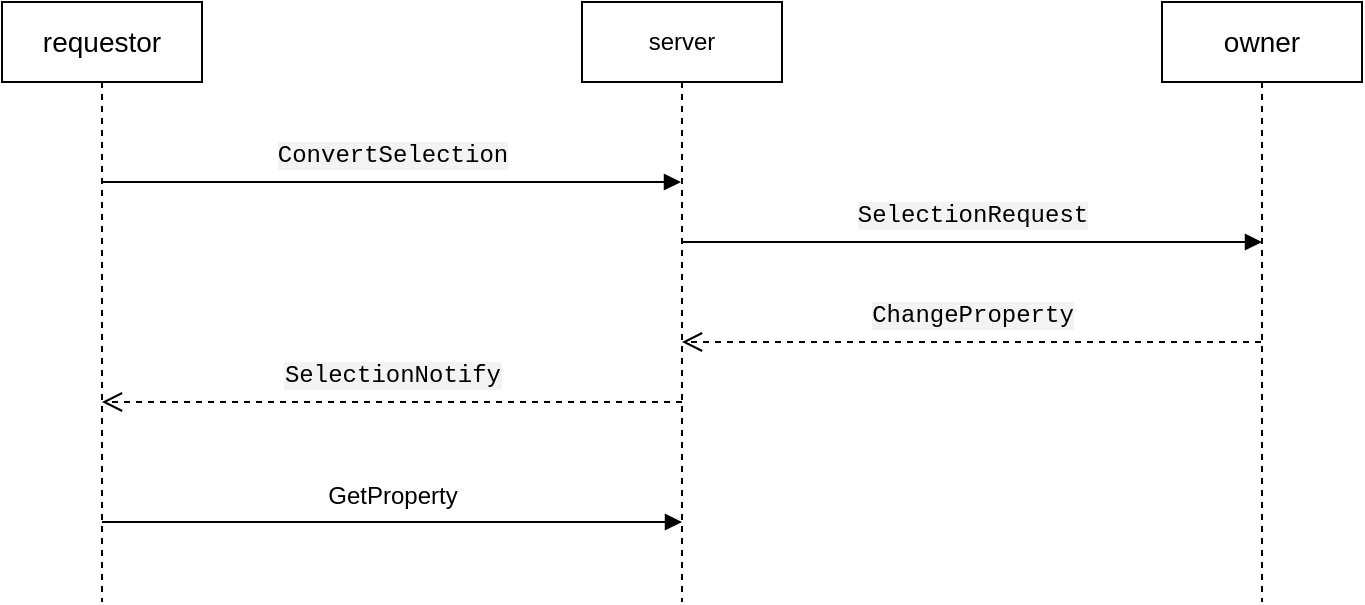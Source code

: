 <mxfile version="24.8.3">
  <diagram name="第 1 页" id="UVD6TlpwvgwvJdqBQlHI">
    <mxGraphModel dx="1434" dy="738" grid="1" gridSize="10" guides="1" tooltips="1" connect="1" arrows="1" fold="1" page="1" pageScale="1" pageWidth="827" pageHeight="1169" math="0" shadow="0">
      <root>
        <mxCell id="0" />
        <mxCell id="1" parent="0" />
        <mxCell id="pV85LqIiL528oviQ5pPH-1" value="&lt;article data-content=&quot;[{&amp;quot;type&amp;quot;:&amp;quot;block&amp;quot;,&amp;quot;id&amp;quot;:&amp;quot;aEuA-1730951918483&amp;quot;,&amp;quot;name&amp;quot;:&amp;quot;paragraph&amp;quot;,&amp;quot;data&amp;quot;:{},&amp;quot;nodes&amp;quot;:[{&amp;quot;type&amp;quot;:&amp;quot;text&amp;quot;,&amp;quot;id&amp;quot;:&amp;quot;JCrA-1730877687863&amp;quot;,&amp;quot;leaves&amp;quot;:[{&amp;quot;text&amp;quot;:&amp;quot;owner&amp;quot;,&amp;quot;marks&amp;quot;:[]}]}]}]&quot;&gt;&lt;div style=&quot;white-space-collapse: preserve; line-height: 1.75; font-size: 14px; text-align: left;&quot;&gt;owner&lt;/div&gt;&lt;/article&gt;" style="shape=umlLifeline;perimeter=lifelinePerimeter;whiteSpace=wrap;html=1;container=1;dropTarget=0;collapsible=0;recursiveResize=0;outlineConnect=0;portConstraint=eastwest;newEdgeStyle={&quot;curved&quot;:0,&quot;rounded&quot;:0};" vertex="1" parent="1">
          <mxGeometry x="670" y="160" width="100" height="300" as="geometry" />
        </mxCell>
        <mxCell id="pV85LqIiL528oviQ5pPH-2" value="&lt;article data-content=&quot;[{&amp;quot;type&amp;quot;:&amp;quot;block&amp;quot;,&amp;quot;id&amp;quot;:&amp;quot;F44P-1730951996531&amp;quot;,&amp;quot;name&amp;quot;:&amp;quot;paragraph&amp;quot;,&amp;quot;data&amp;quot;:{},&amp;quot;nodes&amp;quot;:[{&amp;quot;type&amp;quot;:&amp;quot;text&amp;quot;,&amp;quot;id&amp;quot;:&amp;quot;avoz-1730877687871&amp;quot;,&amp;quot;leaves&amp;quot;:[{&amp;quot;text&amp;quot;:&amp;quot;requestor&amp;quot;,&amp;quot;marks&amp;quot;:[]}]}]}]&quot;&gt;&lt;div style=&quot;white-space-collapse: preserve; line-height: 1.75; font-size: 14px; text-align: left;&quot;&gt;requestor&lt;/div&gt;&lt;/article&gt;" style="shape=umlLifeline;perimeter=lifelinePerimeter;whiteSpace=wrap;html=1;container=1;dropTarget=0;collapsible=0;recursiveResize=0;outlineConnect=0;portConstraint=eastwest;newEdgeStyle={&quot;curved&quot;:0,&quot;rounded&quot;:0};" vertex="1" parent="1">
          <mxGeometry x="90" y="160" width="100" height="300" as="geometry" />
        </mxCell>
        <mxCell id="pV85LqIiL528oviQ5pPH-5" value="server" style="shape=umlLifeline;perimeter=lifelinePerimeter;whiteSpace=wrap;html=1;container=1;dropTarget=0;collapsible=0;recursiveResize=0;outlineConnect=0;portConstraint=eastwest;newEdgeStyle={&quot;curved&quot;:0,&quot;rounded&quot;:0};" vertex="1" parent="1">
          <mxGeometry x="380" y="160" width="100" height="300" as="geometry" />
        </mxCell>
        <mxCell id="pV85LqIiL528oviQ5pPH-8" value="&lt;article data-content=&quot;[{&amp;quot;type&amp;quot;:&amp;quot;block&amp;quot;,&amp;quot;id&amp;quot;:&amp;quot;3SFj-1730957939369&amp;quot;,&amp;quot;name&amp;quot;:&amp;quot;paragraph&amp;quot;,&amp;quot;data&amp;quot;:{},&amp;quot;nodes&amp;quot;:[{&amp;quot;type&amp;quot;:&amp;quot;text&amp;quot;,&amp;quot;id&amp;quot;:&amp;quot;avoz-1730877687871&amp;quot;,&amp;quot;leaves&amp;quot;:[{&amp;quot;text&amp;quot;:&amp;quot;ConvertSelection&amp;quot;,&amp;quot;marks&amp;quot;:[{&amp;quot;type&amp;quot;:&amp;quot;backgroundColor&amp;quot;,&amp;quot;value&amp;quot;:&amp;quot;rgba(27,&amp;nbsp;31,&amp;nbsp;35,&amp;nbsp;0.05)&amp;quot;},{&amp;quot;type&amp;quot;:&amp;quot;fontSize&amp;quot;,&amp;quot;value&amp;quot;:12},{&amp;quot;type&amp;quot;:&amp;quot;fontFamily&amp;quot;,&amp;quot;value&amp;quot;:&amp;quot;Courier&amp;nbsp;New&amp;quot;}]}]}]}]&quot;&gt;&lt;div style=&quot;white-space:pre-wrap;line-height:1.75;font-size:14px;text-align:left;&quot;&gt;&lt;span style=&quot;background-color: rgba(27, 31, 35, 0.05);font-size: 12px;font-family: Courier New;&quot;&gt;ConvertSelection&lt;/span&gt;&lt;/div&gt;&lt;/article&gt;" style="html=1;verticalAlign=bottom;endArrow=block;curved=0;rounded=0;" edge="1" parent="1">
          <mxGeometry width="80" relative="1" as="geometry">
            <mxPoint x="139.5" y="250" as="sourcePoint" />
            <mxPoint x="429.5" y="250" as="targetPoint" />
          </mxGeometry>
        </mxCell>
        <mxCell id="pV85LqIiL528oviQ5pPH-9" value="&lt;article data-content=&quot;[{&amp;quot;type&amp;quot;:&amp;quot;block&amp;quot;,&amp;quot;id&amp;quot;:&amp;quot;3SFj-1730957939369&amp;quot;,&amp;quot;name&amp;quot;:&amp;quot;paragraph&amp;quot;,&amp;quot;data&amp;quot;:{},&amp;quot;nodes&amp;quot;:[{&amp;quot;type&amp;quot;:&amp;quot;text&amp;quot;,&amp;quot;id&amp;quot;:&amp;quot;avoz-1730877687871&amp;quot;,&amp;quot;leaves&amp;quot;:[{&amp;quot;text&amp;quot;:&amp;quot;ConvertSelection&amp;quot;,&amp;quot;marks&amp;quot;:[{&amp;quot;type&amp;quot;:&amp;quot;backgroundColor&amp;quot;,&amp;quot;value&amp;quot;:&amp;quot;rgba(27,&amp;nbsp;31,&amp;nbsp;35,&amp;nbsp;0.05)&amp;quot;},{&amp;quot;type&amp;quot;:&amp;quot;fontSize&amp;quot;,&amp;quot;value&amp;quot;:12},{&amp;quot;type&amp;quot;:&amp;quot;fontFamily&amp;quot;,&amp;quot;value&amp;quot;:&amp;quot;Courier&amp;nbsp;New&amp;quot;}]}]}]}]&quot;&gt;&lt;div style=&quot;white-space:pre-wrap;line-height:1.75;font-size:14px;text-align:left;&quot;&gt;&lt;article data-content=&quot;[{&amp;quot;type&amp;quot;:&amp;quot;block&amp;quot;,&amp;quot;id&amp;quot;:&amp;quot;Torq-1730957968869&amp;quot;,&amp;quot;name&amp;quot;:&amp;quot;paragraph&amp;quot;,&amp;quot;data&amp;quot;:{},&amp;quot;nodes&amp;quot;:[{&amp;quot;type&amp;quot;:&amp;quot;text&amp;quot;,&amp;quot;id&amp;quot;:&amp;quot;D3OK-1730877687873&amp;quot;,&amp;quot;leaves&amp;quot;:[{&amp;quot;text&amp;quot;:&amp;quot;SelectionRequest&amp;quot;,&amp;quot;marks&amp;quot;:[{&amp;quot;type&amp;quot;:&amp;quot;backgroundColor&amp;quot;,&amp;quot;value&amp;quot;:&amp;quot;rgba(27,&amp;nbsp;31,&amp;nbsp;35,&amp;nbsp;0.05)&amp;quot;},{&amp;quot;type&amp;quot;:&amp;quot;fontSize&amp;quot;,&amp;quot;value&amp;quot;:12},{&amp;quot;type&amp;quot;:&amp;quot;fontFamily&amp;quot;,&amp;quot;value&amp;quot;:&amp;quot;Courier&amp;nbsp;New&amp;quot;}]}]}]}]&quot;&gt;&lt;div style=&quot;line-height: 1.75;&quot;&gt;&lt;span style=&quot;background-color: rgba(27, 31, 35, 0.05);font-size: 12px;font-family: Courier New;&quot;&gt;SelectionRequest&lt;/span&gt;&lt;/div&gt;&lt;/article&gt;&lt;/div&gt;&lt;/article&gt;" style="html=1;verticalAlign=bottom;endArrow=block;curved=0;rounded=0;" edge="1" parent="1">
          <mxGeometry width="80" relative="1" as="geometry">
            <mxPoint x="430" y="280" as="sourcePoint" />
            <mxPoint x="720" y="280" as="targetPoint" />
          </mxGeometry>
        </mxCell>
        <mxCell id="pV85LqIiL528oviQ5pPH-10" value="&lt;article data-content=&quot;[{&amp;quot;type&amp;quot;:&amp;quot;block&amp;quot;,&amp;quot;id&amp;quot;:&amp;quot;j9ZI-1730958037897&amp;quot;,&amp;quot;name&amp;quot;:&amp;quot;paragraph&amp;quot;,&amp;quot;data&amp;quot;:{},&amp;quot;nodes&amp;quot;:[{&amp;quot;type&amp;quot;:&amp;quot;text&amp;quot;,&amp;quot;id&amp;quot;:&amp;quot;Ull5-1730877687875&amp;quot;,&amp;quot;leaves&amp;quot;:[{&amp;quot;text&amp;quot;:&amp;quot;ChangeProperty&amp;quot;,&amp;quot;marks&amp;quot;:[{&amp;quot;type&amp;quot;:&amp;quot;backgroundColor&amp;quot;,&amp;quot;value&amp;quot;:&amp;quot;rgba(27,&amp;nbsp;31,&amp;nbsp;35,&amp;nbsp;0.05)&amp;quot;},{&amp;quot;type&amp;quot;:&amp;quot;fontSize&amp;quot;,&amp;quot;value&amp;quot;:12},{&amp;quot;type&amp;quot;:&amp;quot;fontFamily&amp;quot;,&amp;quot;value&amp;quot;:&amp;quot;Courier&amp;nbsp;New&amp;quot;}]}]}]}]&quot;&gt;&lt;div style=&quot;white-space:pre-wrap;line-height:1.75;font-size:14px;text-align:left;&quot;&gt;&lt;span style=&quot;background-color: rgba(27, 31, 35, 0.05);font-size: 12px;font-family: Courier New;&quot;&gt;ChangeProperty&lt;/span&gt;&lt;/div&gt;&lt;/article&gt;" style="html=1;verticalAlign=bottom;endArrow=open;dashed=1;endSize=8;curved=0;rounded=0;" edge="1" parent="1">
          <mxGeometry relative="1" as="geometry">
            <mxPoint x="719.5" y="330" as="sourcePoint" />
            <mxPoint x="430" y="330" as="targetPoint" />
          </mxGeometry>
        </mxCell>
        <mxCell id="pV85LqIiL528oviQ5pPH-11" value="&lt;article data-content=&quot;[{&amp;quot;type&amp;quot;:&amp;quot;block&amp;quot;,&amp;quot;id&amp;quot;:&amp;quot;j9ZI-1730958037897&amp;quot;,&amp;quot;name&amp;quot;:&amp;quot;paragraph&amp;quot;,&amp;quot;data&amp;quot;:{},&amp;quot;nodes&amp;quot;:[{&amp;quot;type&amp;quot;:&amp;quot;text&amp;quot;,&amp;quot;id&amp;quot;:&amp;quot;Ull5-1730877687875&amp;quot;,&amp;quot;leaves&amp;quot;:[{&amp;quot;text&amp;quot;:&amp;quot;ChangeProperty&amp;quot;,&amp;quot;marks&amp;quot;:[{&amp;quot;type&amp;quot;:&amp;quot;backgroundColor&amp;quot;,&amp;quot;value&amp;quot;:&amp;quot;rgba(27,&amp;nbsp;31,&amp;nbsp;35,&amp;nbsp;0.05)&amp;quot;},{&amp;quot;type&amp;quot;:&amp;quot;fontSize&amp;quot;,&amp;quot;value&amp;quot;:12},{&amp;quot;type&amp;quot;:&amp;quot;fontFamily&amp;quot;,&amp;quot;value&amp;quot;:&amp;quot;Courier&amp;nbsp;New&amp;quot;}]}]}]}]&quot;&gt;&lt;div style=&quot;white-space:pre-wrap;line-height:1.75;font-size:14px;text-align:left;&quot;&gt;&lt;article data-content=&quot;[{&amp;quot;type&amp;quot;:&amp;quot;block&amp;quot;,&amp;quot;id&amp;quot;:&amp;quot;VEhw-1730959200791&amp;quot;,&amp;quot;name&amp;quot;:&amp;quot;paragraph&amp;quot;,&amp;quot;data&amp;quot;:{},&amp;quot;nodes&amp;quot;:[{&amp;quot;type&amp;quot;:&amp;quot;text&amp;quot;,&amp;quot;id&amp;quot;:&amp;quot;f77g-1730877687877&amp;quot;,&amp;quot;leaves&amp;quot;:[{&amp;quot;text&amp;quot;:&amp;quot;SelectionNotify&amp;quot;,&amp;quot;marks&amp;quot;:[{&amp;quot;type&amp;quot;:&amp;quot;backgroundColor&amp;quot;,&amp;quot;value&amp;quot;:&amp;quot;rgba(27,&amp;nbsp;31,&amp;nbsp;35,&amp;nbsp;0.05)&amp;quot;},{&amp;quot;type&amp;quot;:&amp;quot;fontSize&amp;quot;,&amp;quot;value&amp;quot;:12},{&amp;quot;type&amp;quot;:&amp;quot;fontFamily&amp;quot;,&amp;quot;value&amp;quot;:&amp;quot;Courier&amp;nbsp;New&amp;quot;}]}]}]}]&quot;&gt;&lt;div style=&quot;line-height: 1.75;&quot;&gt;&lt;span style=&quot;background-color: rgba(27, 31, 35, 0.05);font-size: 12px;font-family: Courier New;&quot;&gt;SelectionNotify&lt;/span&gt;&lt;/div&gt;&lt;/article&gt;&lt;/div&gt;&lt;/article&gt;" style="html=1;verticalAlign=bottom;endArrow=open;dashed=1;endSize=8;curved=0;rounded=0;" edge="1" parent="1">
          <mxGeometry relative="1" as="geometry">
            <mxPoint x="430" y="360" as="sourcePoint" />
            <mxPoint x="140" y="360" as="targetPoint" />
          </mxGeometry>
        </mxCell>
        <mxCell id="pV85LqIiL528oviQ5pPH-12" value="&lt;article data-content=&quot;[{&amp;quot;type&amp;quot;:&amp;quot;block&amp;quot;,&amp;quot;id&amp;quot;:&amp;quot;3SFj-1730957939369&amp;quot;,&amp;quot;name&amp;quot;:&amp;quot;paragraph&amp;quot;,&amp;quot;data&amp;quot;:{},&amp;quot;nodes&amp;quot;:[{&amp;quot;type&amp;quot;:&amp;quot;text&amp;quot;,&amp;quot;id&amp;quot;:&amp;quot;avoz-1730877687871&amp;quot;,&amp;quot;leaves&amp;quot;:[{&amp;quot;text&amp;quot;:&amp;quot;ConvertSelection&amp;quot;,&amp;quot;marks&amp;quot;:[{&amp;quot;type&amp;quot;:&amp;quot;backgroundColor&amp;quot;,&amp;quot;value&amp;quot;:&amp;quot;rgba(27,&amp;nbsp;31,&amp;nbsp;35,&amp;nbsp;0.05)&amp;quot;},{&amp;quot;type&amp;quot;:&amp;quot;fontSize&amp;quot;,&amp;quot;value&amp;quot;:12},{&amp;quot;type&amp;quot;:&amp;quot;fontFamily&amp;quot;,&amp;quot;value&amp;quot;:&amp;quot;Courier&amp;nbsp;New&amp;quot;}]}]}]}]&quot;&gt;&lt;div style=&quot;white-space:pre-wrap;line-height:1.75;font-size:14px;text-align:left;&quot;&gt;&lt;article data-content=&quot;[{&amp;quot;type&amp;quot;:&amp;quot;block&amp;quot;,&amp;quot;id&amp;quot;:&amp;quot;d8XY-1730960666272&amp;quot;,&amp;quot;name&amp;quot;:&amp;quot;paragraph&amp;quot;,&amp;quot;data&amp;quot;:{},&amp;quot;nodes&amp;quot;:[{&amp;quot;type&amp;quot;:&amp;quot;text&amp;quot;,&amp;quot;id&amp;quot;:&amp;quot;1brN-1730877687879&amp;quot;,&amp;quot;leaves&amp;quot;:[{&amp;quot;text&amp;quot;:&amp;quot;GetProperty&amp;quot;,&amp;quot;marks&amp;quot;:[{&amp;quot;type&amp;quot;:&amp;quot;fontSize&amp;quot;,&amp;quot;value&amp;quot;:12}]}]}]}]&quot;&gt;&lt;div style=&quot;line-height: 1.75;&quot;&gt;&lt;span style=&quot;font-size: 12px;&quot;&gt;GetProperty&lt;/span&gt;&lt;/div&gt;&lt;/article&gt;&lt;/div&gt;&lt;/article&gt;" style="html=1;verticalAlign=bottom;endArrow=block;curved=0;rounded=0;" edge="1" parent="1">
          <mxGeometry width="80" relative="1" as="geometry">
            <mxPoint x="140" y="420" as="sourcePoint" />
            <mxPoint x="430" y="420" as="targetPoint" />
            <mxPoint as="offset" />
          </mxGeometry>
        </mxCell>
      </root>
    </mxGraphModel>
  </diagram>
</mxfile>
